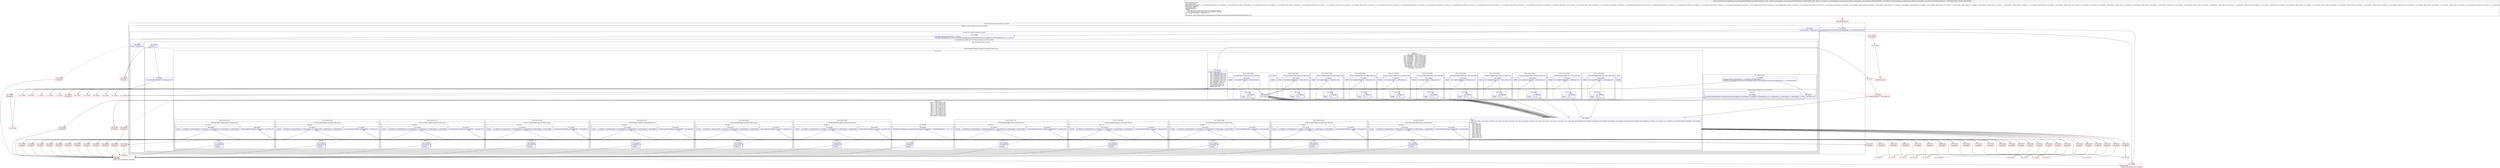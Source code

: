 digraph "CFG forandroidx.constraintlayout.core.motion.key.MotionKeyTimeCycle.addTimeValues(Ljava\/util\/HashMap;)V" {
subgraph cluster_Region_1018194531 {
label = "R(2:1|(2:4|(2:7|(2:138|(1:141)(0))(2:11|15))(0)))";
node [shape=record,color=blue];
Node_154 [shape=record,label="{154\:\ 0x0000|java.util.Iterator java.util.Iterator\<java.lang.String\> r0 = r12.keySet().iterator()\l}"];
subgraph cluster_LoopRegion_42009866 {
label = "LOOP:0: (2:4|(2:7|(2:138|(1:141)(0))(2:11|15))(0))";
node [shape=record,color=blue];
Node_156 [shape=record,label="{156\:\ 0x000c|if (r0.hasNext() != false) goto L4\l}"];
subgraph cluster_Region_1929836002 {
label = "R(2:4|(2:7|(2:138|(1:141)(0))(2:11|15))(0))";
node [shape=record,color=blue];
Node_157 [shape=record,label="{157\:\ 0x000e|java.lang.String java.lang.String r1 = r0.next()\landroidx.constraintlayout.core.motion.utils.TimeCycleSplineSet androidx.constraintlayout.core.motion.utils.TimeCycleSplineSet r2 = r12.get(r1)\l}"];
subgraph cluster_IfRegion_1161056721 {
label = "IF [B:158:0x001a] THEN: R(2:7|(2:138|(1:141)(0))(2:11|15)) ELSE: R(0)";
node [shape=record,color=blue];
Node_158 [shape=record,label="{158\:\ 0x001a|if (r2 != null) goto L6\l}"];
subgraph cluster_Region_1950974667 {
label = "R(2:7|(2:138|(1:141)(0))(2:11|15))";
node [shape=record,color=blue];
Node_160 [shape=record,label="{160\:\ 0x001d|char r5 = 1\l}"];
subgraph cluster_IfRegion_1374419501 {
label = "IF [B:161:0x0024] THEN: R(2:138|(1:141)(0)) ELSE: R(2:11|15)";
node [shape=record,color=blue];
Node_161 [shape=record,label="{161\:\ 0x0024|if (r1.startsWith(\"CUSTOM\") != false) goto L137\l}"];
subgraph cluster_Region_1857511681 {
label = "R(2:138|(1:141)(0))";
node [shape=record,color=blue];
Node_162 [shape=record,label="{162\:\ 0x0026|java.lang.String java.lang.String r3 = r1.substring(\"CUSTOM\".length() + 1)\landroidx.constraintlayout.core.motion.CustomVariable androidx.constraintlayout.core.motion.CustomVariable r4 = r11.mCustom.get(r3)\l}"];
subgraph cluster_IfRegion_1475457187 {
label = "IF [B:163:0x0037] THEN: R(1:141) ELSE: R(0)";
node [shape=record,color=blue];
Node_163 [shape=record,label="{163\:\ 0x0037|if (r4 != null) goto L140\l}"];
subgraph cluster_Region_25046201 {
label = "R(1:141)";
node [shape=record,color=blue];
Node_164 [shape=record,label="{164\:\ 0x0039|((androidx.constraintlayout.core.motion.utils.TimeCycleSplineSet.CustomVarSet) r2).setPoint(r11.mFramePosition, r4, r11.mWavePeriod, r11.mWaveShape, r11.mWaveOffset)\l}"];
}
subgraph cluster_Region_1837831263 {
label = "R(0)";
node [shape=record,color=blue];
}
}
}
subgraph cluster_Region_627054937 {
label = "R(2:11|15)";
node [shape=record,color=blue];
subgraph cluster_SwitchRegion_1679065224 {
label = "Switch: 13
 case -1249320806 -> R(1:1)
 case -1249320805 -> R(3:(2:133|1)|136|1)
 case -1249320804 -> R(3:(2:130|1)|136|1)
 case -1225497657 -> R(3:(2:127|1)|136|1)
 case -1225497656 -> R(3:(2:124|1)|136|1)
 case -1225497655 -> R(3:(2:121|1)|136|1)
 case -1001078227 -> R(3:(2:118|1)|136|1)
 case -908189618 -> R(3:(2:115|1)|136|1)
 case -908189617 -> R(3:(2:112|1)|136|1)
 case -4379043 -> R(3:(2:109|1)|136|1)
 case 92909918 -> R(3:(2:106|1)|136|1)
 case 803192288 -> R(3:(2:14|1)|136|1)
 case default -> R(2:136|1)";
node [shape=record,color=blue];
Node_166 [shape=record,label="{166\:\ 0x004e|switch(r1.hashCode()) \{\l    case \-1249320806: goto L134;\l    case \-1249320805: goto L131;\l    case \-1249320804: goto L128;\l    case \-1225497657: goto L125;\l    case \-1225497656: goto L122;\l    case \-1225497655: goto L119;\l    case \-1001078227: goto L116;\l    case \-908189618: goto L113;\l    case \-908189617: goto L110;\l    case \-4379043: goto L107;\l    case 92909918: goto L104;\l    case 803192288: goto L12;\l    default: goto L136;\l\}\l}"];
subgraph cluster_Region_650508366 {
label = "R(1:1)";
node [shape=record,color=blue];
Node_InsnContainer_1771008333 [shape=record,label="{|break\l}"];
}
subgraph cluster_Region_1018679812 {
label = "R(3:(2:133|1)|136|1)";
node [shape=record,color=blue];
subgraph cluster_IfRegion_544854029 {
label = "IF [B:199:0x00c3] THEN: R(2:133|1) ELSE: null";
node [shape=record,color=blue];
Node_199 [shape=record,label="{199\:\ 0x00c3|if (r1.equals(\"rotationY\") != false) goto L133\l}"];
subgraph cluster_Region_1421773298 {
label = "R(2:133|1)";
node [shape=record,color=blue];
Node_200 [shape=record,label="{200\:\ 0x00c5|r5 = 2\l}"];
Node_InsnContainer_1544792527 [shape=record,label="{|break\l}"];
}
}
Node_204 [shape=record,label="{204\:\ 0x00d0|r5 = 65535\l}"];
Node_InsnContainer_2040322501 [shape=record,label="{|break\l}"];
}
subgraph cluster_Region_1920448102 {
label = "R(3:(2:130|1)|136|1)";
node [shape=record,color=blue];
subgraph cluster_IfRegion_776830141 {
label = "IF [B:196:0x00b9] THEN: R(2:130|1) ELSE: null";
node [shape=record,color=blue];
Node_196 [shape=record,label="{196\:\ 0x00b9|if (r1.equals(\"rotationZ\") != false) goto L130\l}"];
subgraph cluster_Region_1190034699 {
label = "R(2:130|1)";
node [shape=record,color=blue];
Node_197 [shape=record,label="{197\:\ 0x00bb|r5 = 3\l}"];
Node_InsnContainer_1880250672 [shape=record,label="{|break\l}"];
}
}
Node_204 [shape=record,label="{204\:\ 0x00d0|r5 = 65535\l}"];
Node_InsnContainer_1652906854 [shape=record,label="{|break\l}"];
}
subgraph cluster_Region_1930511576 {
label = "R(3:(2:127|1)|136|1)";
node [shape=record,color=blue];
subgraph cluster_IfRegion_2074586908 {
label = "IF [B:193:0x00af] THEN: R(2:127|1) ELSE: null";
node [shape=record,color=blue];
Node_193 [shape=record,label="{193\:\ 0x00af|if (r1.equals(\"translationX\") != false) goto L127\l}"];
subgraph cluster_Region_846853733 {
label = "R(2:127|1)";
node [shape=record,color=blue];
Node_194 [shape=record,label="{194\:\ 0x00b1|r5 = 7\l}"];
Node_InsnContainer_588897064 [shape=record,label="{|break\l}"];
}
}
Node_204 [shape=record,label="{204\:\ 0x00d0|r5 = 65535\l}"];
Node_InsnContainer_1020554367 [shape=record,label="{|break\l}"];
}
subgraph cluster_Region_1274466219 {
label = "R(3:(2:124|1)|136|1)";
node [shape=record,color=blue];
subgraph cluster_IfRegion_1006071840 {
label = "IF [B:190:0x00a4] THEN: R(2:124|1) ELSE: null";
node [shape=record,color=blue];
Node_190 [shape=record,label="{190\:\ 0x00a4|if (r1.equals(\"translationY\") != false) goto L124\l}"];
subgraph cluster_Region_1174164627 {
label = "R(2:124|1)";
node [shape=record,color=blue];
Node_191 [shape=record,label="{191\:\ 0x00a6|r5 = 'b'\l}"];
Node_InsnContainer_1584228620 [shape=record,label="{|break\l}"];
}
}
Node_204 [shape=record,label="{204\:\ 0x00d0|r5 = 65535\l}"];
Node_InsnContainer_377182156 [shape=record,label="{|break\l}"];
}
subgraph cluster_Region_1230177059 {
label = "R(3:(2:121|1)|136|1)";
node [shape=record,color=blue];
subgraph cluster_IfRegion_1440757483 {
label = "IF [B:187:0x0099] THEN: R(2:121|1) ELSE: null";
node [shape=record,color=blue];
Node_187 [shape=record,label="{187\:\ 0x0099|if (r1.equals(\"translationZ\") != false) goto L121\l}"];
subgraph cluster_Region_1705878727 {
label = "R(2:121|1)";
node [shape=record,color=blue];
Node_188 [shape=record,label="{188\:\ 0x009b|r5 = 't'\l}"];
Node_InsnContainer_2077626032 [shape=record,label="{|break\l}"];
}
}
Node_204 [shape=record,label="{204\:\ 0x00d0|r5 = 65535\l}"];
Node_InsnContainer_1694376481 [shape=record,label="{|break\l}"];
}
subgraph cluster_Region_106449129 {
label = "R(3:(2:118|1)|136|1)";
node [shape=record,color=blue];
subgraph cluster_IfRegion_269291646 {
label = "IF [B:184:0x008e] THEN: R(2:118|1) ELSE: null";
node [shape=record,color=blue];
Node_184 [shape=record,label="{184\:\ 0x008e|if (r1.equals(\"progress\") != false) goto L118\l}"];
subgraph cluster_Region_1344179036 {
label = "R(2:118|1)";
node [shape=record,color=blue];
Node_185 [shape=record,label="{185\:\ 0x0090|r5 = 11\l}"];
Node_InsnContainer_1374556859 [shape=record,label="{|break\l}"];
}
}
Node_204 [shape=record,label="{204\:\ 0x00d0|r5 = 65535\l}"];
Node_InsnContainer_501742205 [shape=record,label="{|break\l}"];
}
subgraph cluster_Region_2140597118 {
label = "R(3:(2:115|1)|136|1)";
node [shape=record,color=blue];
subgraph cluster_IfRegion_1452577324 {
label = "IF [B:181:0x0084] THEN: R(2:115|1) ELSE: null";
node [shape=record,color=blue];
Node_181 [shape=record,label="{181\:\ 0x0084|if (r1.equals(\"scaleX\") != false) goto L115\l}"];
subgraph cluster_Region_766084580 {
label = "R(2:115|1)";
node [shape=record,color=blue];
Node_182 [shape=record,label="{182\:\ 0x0086|r5 = 5\l}"];
Node_InsnContainer_1452266751 [shape=record,label="{|break\l}"];
}
}
Node_204 [shape=record,label="{204\:\ 0x00d0|r5 = 65535\l}"];
Node_InsnContainer_1131744037 [shape=record,label="{|break\l}"];
}
subgraph cluster_Region_39909552 {
label = "R(3:(2:112|1)|136|1)";
node [shape=record,color=blue];
subgraph cluster_IfRegion_1449299630 {
label = "IF [B:178:0x007a] THEN: R(2:112|1) ELSE: null";
node [shape=record,color=blue];
Node_178 [shape=record,label="{178\:\ 0x007a|if (r1.equals(\"scaleY\") != false) goto L112\l}"];
subgraph cluster_Region_181797902 {
label = "R(2:112|1)";
node [shape=record,color=blue];
Node_179 [shape=record,label="{179\:\ 0x007c|r5 = 6\l}"];
Node_InsnContainer_1655677498 [shape=record,label="{|break\l}"];
}
}
Node_204 [shape=record,label="{204\:\ 0x00d0|r5 = 65535\l}"];
Node_InsnContainer_1085900800 [shape=record,label="{|break\l}"];
}
subgraph cluster_Region_1409001924 {
label = "R(3:(2:109|1)|136|1)";
node [shape=record,color=blue];
subgraph cluster_IfRegion_48348647 {
label = "IF [B:175:0x006f] THEN: R(2:109|1) ELSE: null";
node [shape=record,color=blue];
Node_175 [shape=record,label="{175\:\ 0x006f|if (r1.equals(\"elevation\") != false) goto L109\l}"];
subgraph cluster_Region_39125519 {
label = "R(2:109|1)";
node [shape=record,color=blue];
Node_176 [shape=record,label="{176\:\ 0x0071|r5 = 'n'\l}"];
Node_InsnContainer_1748600004 [shape=record,label="{|break\l}"];
}
}
Node_204 [shape=record,label="{204\:\ 0x00d0|r5 = 65535\l}"];
Node_InsnContainer_58627781 [shape=record,label="{|break\l}"];
}
subgraph cluster_Region_396405842 {
label = "R(3:(2:106|1)|136|1)";
node [shape=record,color=blue];
subgraph cluster_IfRegion_2056766245 {
label = "IF [B:172:0x0064] THEN: R(2:106|1) ELSE: null";
node [shape=record,color=blue];
Node_172 [shape=record,label="{172\:\ 0x0064|if (r1.equals(\"alpha\") != false) goto L106\l}"];
subgraph cluster_Region_641023346 {
label = "R(2:106|1)";
node [shape=record,color=blue];
Node_173 [shape=record,label="{173\:\ 0x0066|r5 = 0\l}"];
Node_InsnContainer_484395746 [shape=record,label="{|break\l}"];
}
}
Node_204 [shape=record,label="{204\:\ 0x00d0|r5 = 65535\l}"];
Node_InsnContainer_279587057 [shape=record,label="{|break\l}"];
}
subgraph cluster_Region_1604675779 {
label = "R(3:(2:14|1)|136|1)";
node [shape=record,color=blue];
subgraph cluster_IfRegion_148913065 {
label = "IF [B:169:0x0059] THEN: R(2:14|1) ELSE: null";
node [shape=record,color=blue];
Node_169 [shape=record,label="{169\:\ 0x0059|if (r1.equals(\"pathRotate\") != false) goto L14\l}"];
subgraph cluster_Region_1196559093 {
label = "R(2:14|1)";
node [shape=record,color=blue];
Node_170 [shape=record,label="{170\:\ 0x005b|r5 = 4\l}"];
Node_InsnContainer_881955204 [shape=record,label="{|break\l}"];
}
}
Node_204 [shape=record,label="{204\:\ 0x00d0|r5 = 65535\l}"];
Node_InsnContainer_1127145837 [shape=record,label="{|break\l}"];
}
subgraph cluster_Region_1510326015 {
label = "R(2:136|1)";
node [shape=record,color=blue];
Node_204 [shape=record,label="{204\:\ 0x00d0|r5 = 65535\l}"];
Node_InsnContainer_633355184 [shape=record,label="{|break\l}"];
}
}
subgraph cluster_SwitchRegion_2107539557 {
label = "Switch: 13
 case 0 -> R(1:(2:98|1)(1:100))
 case 1 -> R(1:(2:91|1)(1:93))
 case 2 -> R(1:(2:84|1)(1:86))
 case 3 -> R(1:(2:77|1)(1:79))
 case 4 -> R(1:(2:70|1)(1:72))
 case 5 -> R(1:(2:63|1)(1:65))
 case 6 -> R(1:(2:56|1)(1:58))
 case 7 -> R(1:(2:49|1)(1:51))
 case 8 -> R(1:(2:42|1)(1:44))
 case 9 -> R(1:(2:35|1)(1:37))
 case 10 -> R(1:(2:28|1)(1:30))
 case 11 -> R(1:(2:20|1)(1:23))
 case default -> R(2:102|103)";
node [shape=record,color=blue];
Node_205 [shape=record,label="{205\:\ 0x00d1|PHI: r5 \l  PHI: (r5v14 char) = (r5v3 char), (r5v0 char), (r5v4 char), (r5v5 char), (r5v6 char), (r5v7 char), (r5v8 char), (r5v9 char), (r5v10 char), (r5v11 char), (r5v12 char), (r5v13 char), (r5v27 char) binds: [B:204:0x00d0, B:202:0x00cd, B:200:0x00c5, B:197:0x00bb, B:194:0x00b1, B:191:0x00a6, B:188:0x009b, B:185:0x0090, B:182:0x0086, B:179:0x007c, B:176:0x0071, B:173:0x0066, B:170:0x005b] A[DONT_GENERATE, DONT_INLINE]\l|switch(r5) \{\l    case 0: goto L94;\l    case 1: goto L87;\l    case 2: goto L80;\l    case 3: goto L73;\l    case 4: goto L66;\l    case 5: goto L59;\l    case 6: goto L52;\l    case 7: goto L45;\l    case 8: goto L38;\l    case 9: goto L31;\l    case 10: goto L24;\l    case 11: goto L16;\l    default: goto L101;\l\}\l}"];
subgraph cluster_Region_1684828761 {
label = "R(1:(2:98|1)(1:100))";
node [shape=record,color=blue];
subgraph cluster_IfRegion_1556730593 {
label = "IF [B:241:0x01fb] THEN: R(2:98|1) ELSE: R(1:100)";
node [shape=record,color=blue];
Node_241 [shape=record,label="{241\:\ 0x01fb|if (java.lang.Float.isNaN(r11.mAlpha) != true) goto L97\l}"];
subgraph cluster_Region_139092556 {
label = "R(2:98|1)";
node [shape=record,color=blue];
Node_242 [shape=record,label="{242\:\ 0x01fd|r2.setPoint(r11.mFramePosition, r11.mAlpha, r11.mWavePeriod, r11.mWaveShape, r11.mWaveOffset)\l}"];
Node_InsnContainer_1759012252 [shape=record,label="{|break\l}"];
}
subgraph cluster_Region_1289870988 {
label = "R(1:100)";
node [shape=record,color=blue];
Node_299 [shape=record,label="{299\:\ 0x0008|SYNTHETIC\l|continue\l}"];
}
}
}
subgraph cluster_Region_1259897843 {
label = "R(1:(2:91|1)(1:93))";
node [shape=record,color=blue];
subgraph cluster_IfRegion_1507073707 {
label = "IF [B:238:0x01e4] THEN: R(2:91|1) ELSE: R(1:93)";
node [shape=record,color=blue];
Node_238 [shape=record,label="{238\:\ 0x01e4|if (java.lang.Float.isNaN(r11.mRotationX) != true) goto L90\l}"];
subgraph cluster_Region_1820635739 {
label = "R(2:91|1)";
node [shape=record,color=blue];
Node_239 [shape=record,label="{239\:\ 0x01e6|r2.setPoint(r11.mFramePosition, r11.mRotationX, r11.mWavePeriod, r11.mWaveShape, r11.mWaveOffset)\l}"];
Node_InsnContainer_1913349256 [shape=record,label="{|break\l}"];
}
subgraph cluster_Region_819773947 {
label = "R(1:93)";
node [shape=record,color=blue];
Node_297 [shape=record,label="{297\:\ 0x0008|SYNTHETIC\l|continue\l}"];
}
}
}
subgraph cluster_Region_1070910216 {
label = "R(1:(2:84|1)(1:86))";
node [shape=record,color=blue];
subgraph cluster_IfRegion_1175239455 {
label = "IF [B:235:0x01cd] THEN: R(2:84|1) ELSE: R(1:86)";
node [shape=record,color=blue];
Node_235 [shape=record,label="{235\:\ 0x01cd|if (java.lang.Float.isNaN(r11.mRotationY) != true) goto L83\l}"];
subgraph cluster_Region_190434499 {
label = "R(2:84|1)";
node [shape=record,color=blue];
Node_236 [shape=record,label="{236\:\ 0x01cf|r2.setPoint(r11.mFramePosition, r11.mRotationY, r11.mWavePeriod, r11.mWaveShape, r11.mWaveOffset)\l}"];
Node_InsnContainer_1862973554 [shape=record,label="{|break\l}"];
}
subgraph cluster_Region_965705585 {
label = "R(1:86)";
node [shape=record,color=blue];
Node_295 [shape=record,label="{295\:\ 0x0008|SYNTHETIC\l|continue\l}"];
}
}
}
subgraph cluster_Region_538607555 {
label = "R(1:(2:77|1)(1:79))";
node [shape=record,color=blue];
subgraph cluster_IfRegion_65924252 {
label = "IF [B:232:0x01b6] THEN: R(2:77|1) ELSE: R(1:79)";
node [shape=record,color=blue];
Node_232 [shape=record,label="{232\:\ 0x01b6|if (java.lang.Float.isNaN(r11.mRotation) != true) goto L76\l}"];
subgraph cluster_Region_2075271925 {
label = "R(2:77|1)";
node [shape=record,color=blue];
Node_233 [shape=record,label="{233\:\ 0x01b8|r2.setPoint(r11.mFramePosition, r11.mRotation, r11.mWavePeriod, r11.mWaveShape, r11.mWaveOffset)\l}"];
Node_InsnContainer_958270907 [shape=record,label="{|break\l}"];
}
subgraph cluster_Region_2066254110 {
label = "R(1:79)";
node [shape=record,color=blue];
Node_293 [shape=record,label="{293\:\ 0x0008|SYNTHETIC\l|continue\l}"];
}
}
}
subgraph cluster_Region_138347999 {
label = "R(1:(2:70|1)(1:72))";
node [shape=record,color=blue];
subgraph cluster_IfRegion_1692045640 {
label = "IF [B:229:0x019f] THEN: R(2:70|1) ELSE: R(1:72)";
node [shape=record,color=blue];
Node_229 [shape=record,label="{229\:\ 0x019f|if (java.lang.Float.isNaN(r11.mTransitionPathRotate) != true) goto L69\l}"];
subgraph cluster_Region_548501453 {
label = "R(2:70|1)";
node [shape=record,color=blue];
Node_230 [shape=record,label="{230\:\ 0x01a1|r2.setPoint(r11.mFramePosition, r11.mTransitionPathRotate, r11.mWavePeriod, r11.mWaveShape, r11.mWaveOffset)\l}"];
Node_InsnContainer_761277373 [shape=record,label="{|break\l}"];
}
subgraph cluster_Region_306132854 {
label = "R(1:72)";
node [shape=record,color=blue];
Node_291 [shape=record,label="{291\:\ 0x0008|SYNTHETIC\l|continue\l}"];
}
}
}
subgraph cluster_Region_1650383123 {
label = "R(1:(2:63|1)(1:65))";
node [shape=record,color=blue];
subgraph cluster_IfRegion_1379816641 {
label = "IF [B:226:0x0187] THEN: R(2:63|1) ELSE: R(1:65)";
node [shape=record,color=blue];
Node_226 [shape=record,label="{226\:\ 0x0187|if (java.lang.Float.isNaN(r11.mScaleX) != true) goto L62\l}"];
subgraph cluster_Region_1768820714 {
label = "R(2:63|1)";
node [shape=record,color=blue];
Node_227 [shape=record,label="{227\:\ 0x0189|r2.setPoint(r11.mFramePosition, r11.mScaleX, r11.mWavePeriod, r11.mWaveShape, r11.mWaveOffset)\l}"];
Node_InsnContainer_2117050616 [shape=record,label="{|break\l}"];
}
subgraph cluster_Region_356560076 {
label = "R(1:65)";
node [shape=record,color=blue];
Node_289 [shape=record,label="{289\:\ 0x0008|SYNTHETIC\l|continue\l}"];
}
}
}
subgraph cluster_Region_21129526 {
label = "R(1:(2:56|1)(1:58))";
node [shape=record,color=blue];
subgraph cluster_IfRegion_561687939 {
label = "IF [B:223:0x016f] THEN: R(2:56|1) ELSE: R(1:58)";
node [shape=record,color=blue];
Node_223 [shape=record,label="{223\:\ 0x016f|if (java.lang.Float.isNaN(r11.mScaleY) != true) goto L55\l}"];
subgraph cluster_Region_739572176 {
label = "R(2:56|1)";
node [shape=record,color=blue];
Node_224 [shape=record,label="{224\:\ 0x0171|r2.setPoint(r11.mFramePosition, r11.mScaleY, r11.mWavePeriod, r11.mWaveShape, r11.mWaveOffset)\l}"];
Node_InsnContainer_575795508 [shape=record,label="{|break\l}"];
}
subgraph cluster_Region_854003582 {
label = "R(1:58)";
node [shape=record,color=blue];
Node_287 [shape=record,label="{287\:\ 0x0008|SYNTHETIC\l|continue\l}"];
}
}
}
subgraph cluster_Region_553573325 {
label = "R(1:(2:49|1)(1:51))";
node [shape=record,color=blue];
subgraph cluster_IfRegion_1419541732 {
label = "IF [B:220:0x0157] THEN: R(2:49|1) ELSE: R(1:51)";
node [shape=record,color=blue];
Node_220 [shape=record,label="{220\:\ 0x0157|if (java.lang.Float.isNaN(r11.mTranslationX) != true) goto L48\l}"];
subgraph cluster_Region_1180418861 {
label = "R(2:49|1)";
node [shape=record,color=blue];
Node_221 [shape=record,label="{221\:\ 0x0159|r2.setPoint(r11.mFramePosition, r11.mTranslationX, r11.mWavePeriod, r11.mWaveShape, r11.mWaveOffset)\l}"];
Node_InsnContainer_2036989714 [shape=record,label="{|break\l}"];
}
subgraph cluster_Region_1946129342 {
label = "R(1:51)";
node [shape=record,color=blue];
Node_285 [shape=record,label="{285\:\ 0x0008|SYNTHETIC\l|continue\l}"];
}
}
}
subgraph cluster_Region_621350591 {
label = "R(1:(2:42|1)(1:44))";
node [shape=record,color=blue];
subgraph cluster_IfRegion_314916262 {
label = "IF [B:217:0x013f] THEN: R(2:42|1) ELSE: R(1:44)";
node [shape=record,color=blue];
Node_217 [shape=record,label="{217\:\ 0x013f|if (java.lang.Float.isNaN(r11.mTranslationY) != true) goto L41\l}"];
subgraph cluster_Region_1845484340 {
label = "R(2:42|1)";
node [shape=record,color=blue];
Node_218 [shape=record,label="{218\:\ 0x0141|r2.setPoint(r11.mFramePosition, r11.mTranslationY, r11.mWavePeriod, r11.mWaveShape, r11.mWaveOffset)\l}"];
Node_InsnContainer_610451843 [shape=record,label="{|break\l}"];
}
subgraph cluster_Region_730842322 {
label = "R(1:44)";
node [shape=record,color=blue];
Node_283 [shape=record,label="{283\:\ 0x0008|SYNTHETIC\l|continue\l}"];
}
}
}
subgraph cluster_Region_1176394730 {
label = "R(1:(2:35|1)(1:37))";
node [shape=record,color=blue];
subgraph cluster_IfRegion_2098034306 {
label = "IF [B:214:0x0127] THEN: R(2:35|1) ELSE: R(1:37)";
node [shape=record,color=blue];
Node_214 [shape=record,label="{214\:\ 0x0127|if (java.lang.Float.isNaN(r11.mTranslationZ) != true) goto L34\l}"];
subgraph cluster_Region_1953990718 {
label = "R(2:35|1)";
node [shape=record,color=blue];
Node_215 [shape=record,label="{215\:\ 0x0129|r2.setPoint(r11.mFramePosition, r11.mTranslationZ, r11.mWavePeriod, r11.mWaveShape, r11.mWaveOffset)\l}"];
Node_InsnContainer_1330761337 [shape=record,label="{|break\l}"];
}
subgraph cluster_Region_439171605 {
label = "R(1:37)";
node [shape=record,color=blue];
Node_281 [shape=record,label="{281\:\ 0x0008|SYNTHETIC\l|continue\l}"];
}
}
}
subgraph cluster_Region_777577393 {
label = "R(1:(2:28|1)(1:30))";
node [shape=record,color=blue];
subgraph cluster_IfRegion_955726238 {
label = "IF [B:211:0x010f] THEN: R(2:28|1) ELSE: R(1:30)";
node [shape=record,color=blue];
Node_211 [shape=record,label="{211\:\ 0x010f|if (java.lang.Float.isNaN(r11.mTranslationZ) != true) goto L27\l}"];
subgraph cluster_Region_2141594905 {
label = "R(2:28|1)";
node [shape=record,color=blue];
Node_212 [shape=record,label="{212\:\ 0x0111|r2.setPoint(r11.mFramePosition, r11.mTranslationZ, r11.mWavePeriod, r11.mWaveShape, r11.mWaveOffset)\l}"];
Node_InsnContainer_2031360767 [shape=record,label="{|break\l}"];
}
subgraph cluster_Region_169503322 {
label = "R(1:30)";
node [shape=record,color=blue];
Node_279 [shape=record,label="{279\:\ 0x0008|SYNTHETIC\l|continue\l}"];
}
}
}
subgraph cluster_Region_1672889795 {
label = "R(1:(2:20|1)(1:23))";
node [shape=record,color=blue];
subgraph cluster_IfRegion_1644997602 {
label = "IF [B:208:0x00f7] THEN: R(2:20|1) ELSE: R(1:23)";
node [shape=record,color=blue];
Node_208 [shape=record,label="{208\:\ 0x00f7|if (java.lang.Float.isNaN(r11.mProgress) != true) goto L19\l}"];
subgraph cluster_Region_1736229739 {
label = "R(2:20|1)";
node [shape=record,color=blue];
Node_209 [shape=record,label="{209\:\ 0x00f9|r2.setPoint(r11.mFramePosition, r11.mProgress, r11.mWavePeriod, r11.mWaveShape, r11.mWaveOffset)\l}"];
Node_InsnContainer_999720638 [shape=record,label="{|break\l}"];
}
subgraph cluster_Region_1644655404 {
label = "R(1:23)";
node [shape=record,color=blue];
Node_277 [shape=record,label="{277\:\ 0x0008|SYNTHETIC\l|continue\l}"];
}
}
}
subgraph cluster_Region_1253430245 {
label = "R(2:102|103)";
node [shape=record,color=blue];
Node_206 [shape=record,label="{206\:\ 0x00d4|androidx.constraintlayout.core.motion.utils.Utils.loge(\"KeyTimeCycles\", \"UNKNOWN addValues \"\" + r1 + \"\"\")\l}"];
Node_301 [shape=record,label="{301\:\ 0x0008|SYNTHETIC\l|continue\l}"];
}
}
}
}
}
subgraph cluster_Region_869182194 {
label = "R(0)";
node [shape=record,color=blue];
}
}
}
}
}
Node_152 [shape=record,color=red,label="{152\:\ ?|MTH_ENTER_BLOCK\l}"];
Node_155 [shape=record,color=red,label="{155\:\ 0x0008|LOOP_START\lLOOP:0: B:155:0x0008\-\>B:275:0x0008\l}"];
Node_245 [shape=record,color=red,label="{245\:\ 0x001d|SYNTHETIC\l}"];
Node_247 [shape=record,color=red,label="{247\:\ 0x0049|SYNTHETIC\l}"];
Node_165 [shape=record,color=red,label="{165\:\ 0x0049}"];
Node_168 [shape=record,color=red,label="{168\:\ 0x0053}"];
Node_249 [shape=record,color=red,label="{249\:\ 0x00f1|SYNTHETIC\l}"];
Node_207 [shape=record,color=red,label="{207\:\ 0x00f1}"];
Node_263 [shape=record,color=red,label="{263\:\ 0x00f9|SYNTHETIC\l}"];
Node_278 [shape=record,color=red,label="{278\:\ 0x0008|SYNTHETIC\l}"];
Node_275 [shape=record,color=red,label="{275\:\ 0x0008|LOOP_END\lSYNTHETIC\lLOOP:0: B:155:0x0008\-\>B:275:0x0008\l}"];
Node_250 [shape=record,color=red,label="{250\:\ 0x0109|SYNTHETIC\l}"];
Node_210 [shape=record,color=red,label="{210\:\ 0x0109}"];
Node_264 [shape=record,color=red,label="{264\:\ 0x0111|SYNTHETIC\l}"];
Node_280 [shape=record,color=red,label="{280\:\ 0x0008|SYNTHETIC\l}"];
Node_251 [shape=record,color=red,label="{251\:\ 0x0121|SYNTHETIC\l}"];
Node_213 [shape=record,color=red,label="{213\:\ 0x0121}"];
Node_265 [shape=record,color=red,label="{265\:\ 0x0129|SYNTHETIC\l}"];
Node_282 [shape=record,color=red,label="{282\:\ 0x0008|SYNTHETIC\l}"];
Node_252 [shape=record,color=red,label="{252\:\ 0x0139|SYNTHETIC\l}"];
Node_216 [shape=record,color=red,label="{216\:\ 0x0139}"];
Node_266 [shape=record,color=red,label="{266\:\ 0x0141|SYNTHETIC\l}"];
Node_284 [shape=record,color=red,label="{284\:\ 0x0008|SYNTHETIC\l}"];
Node_253 [shape=record,color=red,label="{253\:\ 0x0151|SYNTHETIC\l}"];
Node_219 [shape=record,color=red,label="{219\:\ 0x0151}"];
Node_267 [shape=record,color=red,label="{267\:\ 0x0159|SYNTHETIC\l}"];
Node_286 [shape=record,color=red,label="{286\:\ 0x0008|SYNTHETIC\l}"];
Node_254 [shape=record,color=red,label="{254\:\ 0x0169|SYNTHETIC\l}"];
Node_222 [shape=record,color=red,label="{222\:\ 0x0169}"];
Node_268 [shape=record,color=red,label="{268\:\ 0x0171|SYNTHETIC\l}"];
Node_288 [shape=record,color=red,label="{288\:\ 0x0008|SYNTHETIC\l}"];
Node_255 [shape=record,color=red,label="{255\:\ 0x0181|SYNTHETIC\l}"];
Node_225 [shape=record,color=red,label="{225\:\ 0x0181}"];
Node_269 [shape=record,color=red,label="{269\:\ 0x0189|SYNTHETIC\l}"];
Node_290 [shape=record,color=red,label="{290\:\ 0x0008|SYNTHETIC\l}"];
Node_256 [shape=record,color=red,label="{256\:\ 0x0199|SYNTHETIC\l}"];
Node_228 [shape=record,color=red,label="{228\:\ 0x0199}"];
Node_270 [shape=record,color=red,label="{270\:\ 0x01a1|SYNTHETIC\l}"];
Node_292 [shape=record,color=red,label="{292\:\ 0x0008|SYNTHETIC\l}"];
Node_257 [shape=record,color=red,label="{257\:\ 0x01b0|SYNTHETIC\l}"];
Node_231 [shape=record,color=red,label="{231\:\ 0x01b0}"];
Node_271 [shape=record,color=red,label="{271\:\ 0x01b8|SYNTHETIC\l}"];
Node_294 [shape=record,color=red,label="{294\:\ 0x0008|SYNTHETIC\l}"];
Node_258 [shape=record,color=red,label="{258\:\ 0x01c7|SYNTHETIC\l}"];
Node_234 [shape=record,color=red,label="{234\:\ 0x01c7}"];
Node_272 [shape=record,color=red,label="{272\:\ 0x01cf|SYNTHETIC\l}"];
Node_296 [shape=record,color=red,label="{296\:\ 0x0008|SYNTHETIC\l}"];
Node_259 [shape=record,color=red,label="{259\:\ 0x01de|SYNTHETIC\l}"];
Node_237 [shape=record,color=red,label="{237\:\ 0x01de}"];
Node_273 [shape=record,color=red,label="{273\:\ 0x01e6|SYNTHETIC\l}"];
Node_298 [shape=record,color=red,label="{298\:\ 0x0008|SYNTHETIC\l}"];
Node_260 [shape=record,color=red,label="{260\:\ 0x01f5|SYNTHETIC\l}"];
Node_240 [shape=record,color=red,label="{240\:\ 0x01f5}"];
Node_274 [shape=record,color=red,label="{274\:\ 0x01fd|SYNTHETIC\l}"];
Node_300 [shape=record,color=red,label="{300\:\ 0x0008|SYNTHETIC\l}"];
Node_262 [shape=record,color=red,label="{262\:\ 0x00d4|SYNTHETIC\l}"];
Node_171 [shape=record,color=red,label="{171\:\ 0x005e}"];
Node_174 [shape=record,color=red,label="{174\:\ 0x0069}"];
Node_177 [shape=record,color=red,label="{177\:\ 0x0074}"];
Node_180 [shape=record,color=red,label="{180\:\ 0x007e}"];
Node_183 [shape=record,color=red,label="{183\:\ 0x0088}"];
Node_186 [shape=record,color=red,label="{186\:\ 0x0093}"];
Node_189 [shape=record,color=red,label="{189\:\ 0x009e}"];
Node_192 [shape=record,color=red,label="{192\:\ 0x00a9}"];
Node_195 [shape=record,color=red,label="{195\:\ 0x00b3}"];
Node_198 [shape=record,color=red,label="{198\:\ 0x00bd}"];
Node_201 [shape=record,color=red,label="{201\:\ 0x00c7}"];
Node_202 [shape=record,color=red,label="{202\:\ 0x00cd|if (r1.equals(\"rotationX\") != false) goto L15\l}"];
Node_261 [shape=record,color=red,label="{261\:\ 0x0026|SYNTHETIC\l}"];
Node_248 [shape=record,color=red,label="{248\:\ 0x0039|SYNTHETIC\l}"];
Node_303 [shape=record,color=red,label="{303\:\ 0x0008|SYNTHETIC\l}"];
Node_302 [shape=record,color=red,label="{302\:\ 0x0008|SYNTHETIC\l}"];
Node_276 [shape=record,color=red,label="{276\:\ 0x0008|SYNTHETIC\l}"];
Node_246 [shape=record,color=red,label="{246\:\ 0x020d|SYNTHETIC\l}"];
Node_244 [shape=record,color=red,label="{244\:\ 0x020d}"];
Node_153 [shape=record,color=red,label="{153\:\ ?|MTH_EXIT_BLOCK\l}"];
MethodNode[shape=record,label="{public void androidx.constraintlayout.core.motion.key.MotionKeyTimeCycle.addTimeValues((r11v0 'this' androidx.constraintlayout.core.motion.key.MotionKeyTimeCycle A[IMMUTABLE_TYPE, THIS]), (r12v0 'splines' java.util.HashMap\<java.lang.String, androidx.constraintlayout.core.motion.utils.TimeCycleSplineSet\> A[D('splines' java.util.HashMap\<java.lang.String, androidx.constraintlayout.core.motion.utils.TimeCycleSplineSet\>), IMMUTABLE_TYPE, METHOD_ARGUMENT]))  | INCONSISTENT_CODE\lUSE_LINES_HINTS\lBACK_EDGE: B:163:0x0037 \-\> B:155:0x0008, BACK_EDGE: B:164:0x0039 \-\> B:155:0x0008, BACK_EDGE: B:206:0x00d4 \-\> B:155:0x0008, BACK_EDGE: B:209:0x00f9 \-\> B:155:0x0008, BACK_EDGE: B:208:0x00f7 \-\> B:155:0x0008, BACK_EDGE: B:212:0x0111 \-\> B:155:0x0008, BACK_EDGE: B:211:0x010f \-\> B:155:0x0008, BACK_EDGE: B:215:0x0129 \-\> B:155:0x0008, BACK_EDGE: B:214:0x0127 \-\> B:155:0x0008, BACK_EDGE: B:218:0x0141 \-\> B:155:0x0008, BACK_EDGE: B:217:0x013f \-\> B:155:0x0008, BACK_EDGE: B:221:0x0159 \-\> B:155:0x0008, BACK_EDGE: B:220:0x0157 \-\> B:155:0x0008, BACK_EDGE: B:224:0x0171 \-\> B:155:0x0008, BACK_EDGE: B:223:0x016f \-\> B:155:0x0008, BACK_EDGE: B:227:0x0189 \-\> B:155:0x0008, BACK_EDGE: B:226:0x0187 \-\> B:155:0x0008, BACK_EDGE: B:230:0x01a1 \-\> B:155:0x0008, BACK_EDGE: B:229:0x019f \-\> B:155:0x0008, BACK_EDGE: B:233:0x01b8 \-\> B:155:0x0008, BACK_EDGE: B:232:0x01b6 \-\> B:155:0x0008, BACK_EDGE: B:236:0x01cf \-\> B:155:0x0008, BACK_EDGE: B:235:0x01cd \-\> B:155:0x0008, BACK_EDGE: B:239:0x01e6 \-\> B:155:0x0008, BACK_EDGE: B:238:0x01e4 \-\> B:155:0x0008, BACK_EDGE: B:242:0x01fd \-\> B:155:0x0008, BACK_EDGE: B:241:0x01fb \-\> B:155:0x0008, CROSS_EDGE: B:204:0x00d0 \-\> B:205:0x00d1, CROSS_EDGE: B:173:0x0066 \-\> B:205:0x00d1, CROSS_EDGE: B:172:0x0064 \-\> B:204:0x00d0, CROSS_EDGE: B:176:0x0071 \-\> B:205:0x00d1, CROSS_EDGE: B:175:0x006f \-\> B:204:0x00d0, CROSS_EDGE: B:179:0x007c \-\> B:205:0x00d1, CROSS_EDGE: B:178:0x007a \-\> B:204:0x00d0, CROSS_EDGE: B:182:0x0086 \-\> B:205:0x00d1, CROSS_EDGE: B:181:0x0084 \-\> B:204:0x00d0, CROSS_EDGE: B:185:0x0090 \-\> B:205:0x00d1, CROSS_EDGE: B:184:0x008e \-\> B:204:0x00d0, CROSS_EDGE: B:188:0x009b \-\> B:205:0x00d1, CROSS_EDGE: B:187:0x0099 \-\> B:204:0x00d0, CROSS_EDGE: B:191:0x00a6 \-\> B:205:0x00d1, CROSS_EDGE: B:190:0x00a4 \-\> B:204:0x00d0, CROSS_EDGE: B:194:0x00b1 \-\> B:205:0x00d1, CROSS_EDGE: B:193:0x00af \-\> B:204:0x00d0, CROSS_EDGE: B:197:0x00bb \-\> B:205:0x00d1, CROSS_EDGE: B:196:0x00b9 \-\> B:204:0x00d0, CROSS_EDGE: B:200:0x00c5 \-\> B:205:0x00d1, CROSS_EDGE: B:199:0x00c3 \-\> B:204:0x00d0, CROSS_EDGE: B:202:0x00cd \-\> B:204:0x00d0, CROSS_EDGE: B:202:0x00cd \-\> B:205:0x00d1, CROSS_EDGE: B:166:0x004e \-\> B:204:0x00d0, BACK_EDGE: B:158:0x001a \-\> B:155:0x0008\lINLINE_NOT_NEEDED\lTYPE_VARS: EMPTY\lJadxCommentsAttr\{\l WARN: \l \-\> Can't fix incorrect switch cases order, some code will duplicate\l \-\> Code restructure failed: missing block: B:202:0x00cd, code lost:\l    if (r1.equals(\"rotationX\") != false) goto L15;\l\}\lSIGNATURE: (Ljava\/util\/HashMap\<Ljava\/lang\/String;Landroidx\/constraintlayout\/core\/motion\/utils\/TimeCycleSplineSet;\>;)V\l}"];
MethodNode -> Node_152;Node_154 -> Node_155;
Node_156 -> Node_157;
Node_156 -> Node_246[style=dashed];
Node_157 -> Node_158;
Node_158 -> Node_245;
Node_158 -> Node_276[style=dashed];
Node_160 -> Node_161;
Node_161 -> Node_247[style=dashed];
Node_161 -> Node_261;
Node_162 -> Node_163;
Node_163 -> Node_248;
Node_163 -> Node_302[style=dashed];
Node_164 -> Node_303;
Node_166 -> Node_168;
Node_166 -> Node_171;
Node_166 -> Node_174;
Node_166 -> Node_177;
Node_166 -> Node_180;
Node_166 -> Node_183;
Node_166 -> Node_186;
Node_166 -> Node_189;
Node_166 -> Node_192;
Node_166 -> Node_195;
Node_166 -> Node_198;
Node_166 -> Node_201;
Node_166 -> Node_204;
Node_199 -> Node_200;
Node_199 -> Node_204[style=dashed];
Node_200 -> Node_205;
Node_204 -> Node_205;
Node_196 -> Node_197;
Node_196 -> Node_204[style=dashed];
Node_197 -> Node_205;
Node_204 -> Node_205;
Node_193 -> Node_194;
Node_193 -> Node_204[style=dashed];
Node_194 -> Node_205;
Node_204 -> Node_205;
Node_190 -> Node_191;
Node_190 -> Node_204[style=dashed];
Node_191 -> Node_205;
Node_204 -> Node_205;
Node_187 -> Node_188;
Node_187 -> Node_204[style=dashed];
Node_188 -> Node_205;
Node_204 -> Node_205;
Node_184 -> Node_185;
Node_184 -> Node_204[style=dashed];
Node_185 -> Node_205;
Node_204 -> Node_205;
Node_181 -> Node_182;
Node_181 -> Node_204[style=dashed];
Node_182 -> Node_205;
Node_204 -> Node_205;
Node_178 -> Node_179;
Node_178 -> Node_204[style=dashed];
Node_179 -> Node_205;
Node_204 -> Node_205;
Node_175 -> Node_176;
Node_175 -> Node_204[style=dashed];
Node_176 -> Node_205;
Node_204 -> Node_205;
Node_172 -> Node_173;
Node_172 -> Node_204[style=dashed];
Node_173 -> Node_205;
Node_204 -> Node_205;
Node_169 -> Node_170;
Node_169 -> Node_204[style=dashed];
Node_170 -> Node_205;
Node_204 -> Node_205;
Node_204 -> Node_205;
Node_205 -> Node_249;
Node_205 -> Node_250;
Node_205 -> Node_251;
Node_205 -> Node_252;
Node_205 -> Node_253;
Node_205 -> Node_254;
Node_205 -> Node_255;
Node_205 -> Node_256;
Node_205 -> Node_257;
Node_205 -> Node_258;
Node_205 -> Node_259;
Node_205 -> Node_260;
Node_205 -> Node_262;
Node_241 -> Node_274;
Node_241 -> Node_299[style=dashed];
Node_242 -> Node_300;
Node_299 -> Node_275;
Node_238 -> Node_273;
Node_238 -> Node_297[style=dashed];
Node_239 -> Node_298;
Node_297 -> Node_275;
Node_235 -> Node_272;
Node_235 -> Node_295[style=dashed];
Node_236 -> Node_296;
Node_295 -> Node_275;
Node_232 -> Node_271;
Node_232 -> Node_293[style=dashed];
Node_233 -> Node_294;
Node_293 -> Node_275;
Node_229 -> Node_270;
Node_229 -> Node_291[style=dashed];
Node_230 -> Node_292;
Node_291 -> Node_275;
Node_226 -> Node_269;
Node_226 -> Node_289[style=dashed];
Node_227 -> Node_290;
Node_289 -> Node_275;
Node_223 -> Node_268;
Node_223 -> Node_287[style=dashed];
Node_224 -> Node_288;
Node_287 -> Node_275;
Node_220 -> Node_267;
Node_220 -> Node_285[style=dashed];
Node_221 -> Node_286;
Node_285 -> Node_275;
Node_217 -> Node_266;
Node_217 -> Node_283[style=dashed];
Node_218 -> Node_284;
Node_283 -> Node_275;
Node_214 -> Node_265;
Node_214 -> Node_281[style=dashed];
Node_215 -> Node_282;
Node_281 -> Node_275;
Node_211 -> Node_264;
Node_211 -> Node_279[style=dashed];
Node_212 -> Node_280;
Node_279 -> Node_275;
Node_208 -> Node_263;
Node_208 -> Node_277[style=dashed];
Node_209 -> Node_278;
Node_277 -> Node_275;
Node_206 -> Node_301;
Node_301 -> Node_275;
Node_152 -> Node_154;
Node_155 -> Node_156;
Node_245 -> Node_160;
Node_247 -> Node_165;
Node_165 -> Node_166;
Node_168 -> Node_169;
Node_249 -> Node_207;
Node_207 -> Node_208;
Node_263 -> Node_209;
Node_278 -> Node_275;
Node_275 -> Node_155;
Node_250 -> Node_210;
Node_210 -> Node_211;
Node_264 -> Node_212;
Node_280 -> Node_275;
Node_251 -> Node_213;
Node_213 -> Node_214;
Node_265 -> Node_215;
Node_282 -> Node_275;
Node_252 -> Node_216;
Node_216 -> Node_217;
Node_266 -> Node_218;
Node_284 -> Node_275;
Node_253 -> Node_219;
Node_219 -> Node_220;
Node_267 -> Node_221;
Node_286 -> Node_275;
Node_254 -> Node_222;
Node_222 -> Node_223;
Node_268 -> Node_224;
Node_288 -> Node_275;
Node_255 -> Node_225;
Node_225 -> Node_226;
Node_269 -> Node_227;
Node_290 -> Node_275;
Node_256 -> Node_228;
Node_228 -> Node_229;
Node_270 -> Node_230;
Node_292 -> Node_275;
Node_257 -> Node_231;
Node_231 -> Node_232;
Node_271 -> Node_233;
Node_294 -> Node_275;
Node_258 -> Node_234;
Node_234 -> Node_235;
Node_272 -> Node_236;
Node_296 -> Node_275;
Node_259 -> Node_237;
Node_237 -> Node_238;
Node_273 -> Node_239;
Node_298 -> Node_275;
Node_260 -> Node_240;
Node_240 -> Node_241;
Node_274 -> Node_242;
Node_300 -> Node_275;
Node_262 -> Node_206;
Node_171 -> Node_172;
Node_174 -> Node_175;
Node_177 -> Node_178;
Node_180 -> Node_181;
Node_183 -> Node_184;
Node_186 -> Node_187;
Node_189 -> Node_190;
Node_192 -> Node_193;
Node_195 -> Node_196;
Node_198 -> Node_199;
Node_201 -> Node_202;
Node_202 -> Node_204[style=dashed];
Node_202 -> Node_205;
Node_261 -> Node_162;
Node_248 -> Node_164;
Node_303 -> Node_275;
Node_302 -> Node_275;
Node_276 -> Node_275;
Node_246 -> Node_244;
Node_244 -> Node_153;
}

